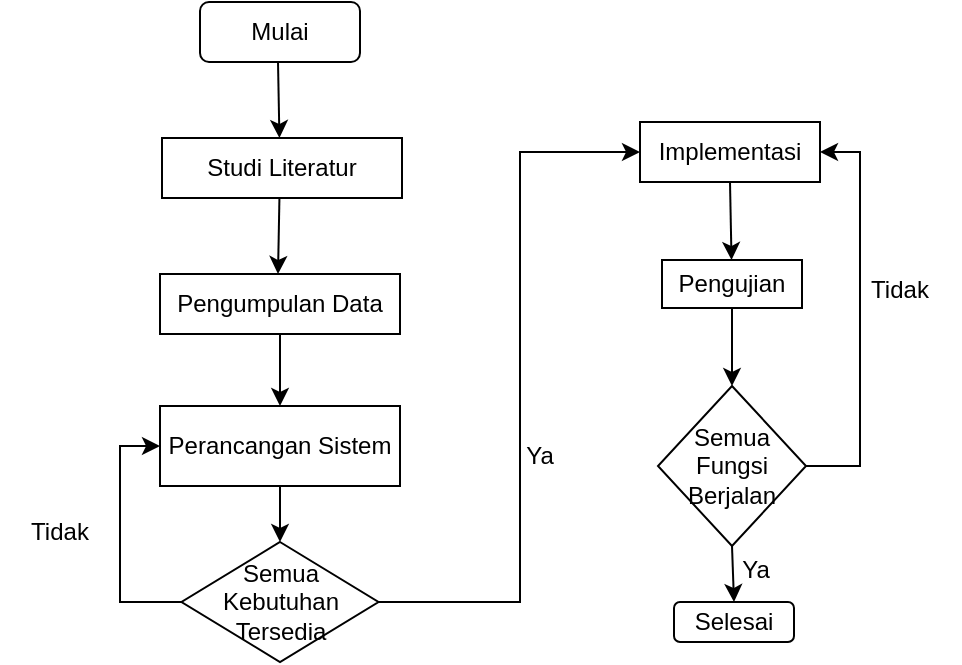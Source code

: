 <mxfile version="16.1.2" type="github"><diagram id="sq28ilu_GafxOwzlNKqe" name="Page-1"><mxGraphModel dx="978" dy="525" grid="1" gridSize="10" guides="1" tooltips="1" connect="1" arrows="1" fold="1" page="1" pageScale="1" pageWidth="850" pageHeight="1100" math="0" shadow="0"><root><mxCell id="0"/><mxCell id="1" parent="0"/><mxCell id="qBNTeJsU5992PK13ZZQl-1" value="Mulai" style="rounded=1;whiteSpace=wrap;html=1;" parent="1" vertex="1"><mxGeometry x="360" y="50" width="80" height="30" as="geometry"/></mxCell><mxCell id="qBNTeJsU5992PK13ZZQl-2" value="&lt;div&gt;Studi Literatur&lt;/div&gt;" style="rounded=0;whiteSpace=wrap;html=1;" parent="1" vertex="1"><mxGeometry x="341" y="118" width="120" height="30" as="geometry"/></mxCell><mxCell id="qBNTeJsU5992PK13ZZQl-3" value="&lt;div&gt;Pengumpulan Data&lt;/div&gt;" style="rounded=0;whiteSpace=wrap;html=1;" parent="1" vertex="1"><mxGeometry x="340" y="186" width="120" height="30" as="geometry"/></mxCell><mxCell id="qBNTeJsU5992PK13ZZQl-4" value="&lt;div&gt;Perancangan Sistem&lt;/div&gt;" style="rounded=0;whiteSpace=wrap;html=1;" parent="1" vertex="1"><mxGeometry x="340" y="252" width="120" height="40" as="geometry"/></mxCell><mxCell id="qBNTeJsU5992PK13ZZQl-5" value="&lt;font style=&quot;font-size: 12px&quot;&gt;Semua Kebutuhan Tersedia&lt;/font&gt;" style="rhombus;whiteSpace=wrap;html=1;" parent="1" vertex="1"><mxGeometry x="350.75" y="320" width="98.5" height="60" as="geometry"/></mxCell><mxCell id="qBNTeJsU5992PK13ZZQl-6" value="&lt;div&gt;Implementasi&lt;/div&gt;" style="rounded=0;whiteSpace=wrap;html=1;fontSize=12;" parent="1" vertex="1"><mxGeometry x="580" y="110" width="90" height="30" as="geometry"/></mxCell><mxCell id="qBNTeJsU5992PK13ZZQl-7" value="&lt;div&gt;Pengujian&lt;/div&gt;" style="rounded=0;whiteSpace=wrap;html=1;fontSize=12;" parent="1" vertex="1"><mxGeometry x="591" y="179" width="70" height="24" as="geometry"/></mxCell><mxCell id="qBNTeJsU5992PK13ZZQl-8" value="&lt;div&gt;Semua Fungsi Berjalan&lt;/div&gt;" style="rhombus;whiteSpace=wrap;html=1;fontSize=12;" parent="1" vertex="1"><mxGeometry x="589" y="242" width="74" height="80" as="geometry"/></mxCell><mxCell id="qBNTeJsU5992PK13ZZQl-9" value="Selesai" style="rounded=1;whiteSpace=wrap;html=1;fontSize=12;" parent="1" vertex="1"><mxGeometry x="597" y="350" width="60" height="20" as="geometry"/></mxCell><mxCell id="qBNTeJsU5992PK13ZZQl-10" value="" style="endArrow=classic;html=1;rounded=0;fontSize=12;exitX=0.5;exitY=1;exitDx=0;exitDy=0;" parent="1" edge="1"><mxGeometry width="50" height="50" relative="1" as="geometry"><mxPoint x="399" y="80" as="sourcePoint"/><mxPoint x="399.717" y="118" as="targetPoint"/></mxGeometry></mxCell><mxCell id="qBNTeJsU5992PK13ZZQl-11" value="" style="endArrow=classic;html=1;rounded=0;fontSize=12;entryX=0.5;entryY=0;entryDx=0;entryDy=0;" parent="1" edge="1"><mxGeometry width="50" height="50" relative="1" as="geometry"><mxPoint x="399.717" y="148" as="sourcePoint"/><mxPoint x="399" y="186" as="targetPoint"/></mxGeometry></mxCell><mxCell id="qBNTeJsU5992PK13ZZQl-12" value="" style="endArrow=classic;html=1;rounded=0;fontSize=12;exitX=0.5;exitY=1;exitDx=0;exitDy=0;" parent="1" source="qBNTeJsU5992PK13ZZQl-3" target="qBNTeJsU5992PK13ZZQl-4" edge="1"><mxGeometry width="50" height="50" relative="1" as="geometry"><mxPoint x="380" y="250" as="sourcePoint"/><mxPoint x="430" y="200" as="targetPoint"/></mxGeometry></mxCell><mxCell id="qBNTeJsU5992PK13ZZQl-13" value="" style="endArrow=classic;html=1;rounded=0;fontSize=12;entryX=0.5;entryY=0;entryDx=0;entryDy=0;exitX=0.5;exitY=1;exitDx=0;exitDy=0;" parent="1" source="qBNTeJsU5992PK13ZZQl-4" target="qBNTeJsU5992PK13ZZQl-5" edge="1"><mxGeometry width="50" height="50" relative="1" as="geometry"><mxPoint x="390" y="340" as="sourcePoint"/><mxPoint x="440" y="290" as="targetPoint"/></mxGeometry></mxCell><mxCell id="qBNTeJsU5992PK13ZZQl-14" value="" style="endArrow=classic;html=1;rounded=0;fontSize=12;exitX=0;exitY=0.5;exitDx=0;exitDy=0;entryX=0;entryY=0.5;entryDx=0;entryDy=0;" parent="1" source="qBNTeJsU5992PK13ZZQl-5" target="qBNTeJsU5992PK13ZZQl-4" edge="1"><mxGeometry width="50" height="50" relative="1" as="geometry"><mxPoint x="350" y="390" as="sourcePoint"/><mxPoint x="400" y="340" as="targetPoint"/><Array as="points"><mxPoint x="320" y="350"/><mxPoint x="320" y="272"/></Array></mxGeometry></mxCell><mxCell id="qBNTeJsU5992PK13ZZQl-15" value="&lt;div&gt;Tidak&lt;/div&gt;" style="text;html=1;strokeColor=none;fillColor=none;align=center;verticalAlign=middle;whiteSpace=wrap;rounded=0;fontSize=12;" parent="1" vertex="1"><mxGeometry x="260" y="300" width="60" height="30" as="geometry"/></mxCell><mxCell id="qBNTeJsU5992PK13ZZQl-16" value="" style="endArrow=classic;html=1;rounded=0;fontSize=12;exitX=1;exitY=0.5;exitDx=0;exitDy=0;entryX=0;entryY=0.5;entryDx=0;entryDy=0;" parent="1" source="qBNTeJsU5992PK13ZZQl-5" target="qBNTeJsU5992PK13ZZQl-6" edge="1"><mxGeometry width="50" height="50" relative="1" as="geometry"><mxPoint x="450" y="380" as="sourcePoint"/><mxPoint x="520" y="270" as="targetPoint"/><Array as="points"><mxPoint x="520" y="350"/><mxPoint x="520" y="125"/></Array></mxGeometry></mxCell><mxCell id="qBNTeJsU5992PK13ZZQl-20" value="&lt;div&gt;Ya&lt;/div&gt;" style="text;html=1;strokeColor=none;fillColor=none;align=center;verticalAlign=middle;whiteSpace=wrap;rounded=0;fontSize=12;" parent="1" vertex="1"><mxGeometry x="500" y="262" width="60" height="30" as="geometry"/></mxCell><mxCell id="qBNTeJsU5992PK13ZZQl-21" value="" style="endArrow=classic;html=1;rounded=0;fontSize=12;exitX=0.5;exitY=1;exitDx=0;exitDy=0;" parent="1" source="qBNTeJsU5992PK13ZZQl-6" target="qBNTeJsU5992PK13ZZQl-7" edge="1"><mxGeometry width="50" height="50" relative="1" as="geometry"><mxPoint x="620" y="190" as="sourcePoint"/><mxPoint x="670" y="140" as="targetPoint"/></mxGeometry></mxCell><mxCell id="qBNTeJsU5992PK13ZZQl-22" value="" style="endArrow=classic;html=1;rounded=0;fontSize=12;exitX=0.5;exitY=1;exitDx=0;exitDy=0;entryX=0.5;entryY=0;entryDx=0;entryDy=0;" parent="1" source="qBNTeJsU5992PK13ZZQl-7" target="qBNTeJsU5992PK13ZZQl-8" edge="1"><mxGeometry width="50" height="50" relative="1" as="geometry"><mxPoint x="570" y="270" as="sourcePoint"/><mxPoint x="620" y="220" as="targetPoint"/></mxGeometry></mxCell><mxCell id="qBNTeJsU5992PK13ZZQl-23" value="" style="endArrow=classic;html=1;rounded=0;fontSize=12;exitX=0.5;exitY=1;exitDx=0;exitDy=0;entryX=0.5;entryY=0;entryDx=0;entryDy=0;" parent="1" source="qBNTeJsU5992PK13ZZQl-8" target="qBNTeJsU5992PK13ZZQl-9" edge="1"><mxGeometry width="50" height="50" relative="1" as="geometry"><mxPoint x="620" y="360" as="sourcePoint"/><mxPoint x="670" y="310" as="targetPoint"/></mxGeometry></mxCell><mxCell id="qBNTeJsU5992PK13ZZQl-24" value="" style="endArrow=classic;html=1;rounded=0;fontSize=12;exitX=1;exitY=0.5;exitDx=0;exitDy=0;entryX=1;entryY=0.5;entryDx=0;entryDy=0;" parent="1" source="qBNTeJsU5992PK13ZZQl-8" target="qBNTeJsU5992PK13ZZQl-6" edge="1"><mxGeometry width="50" height="50" relative="1" as="geometry"><mxPoint x="670" y="310" as="sourcePoint"/><mxPoint x="720" y="260" as="targetPoint"/><Array as="points"><mxPoint x="690" y="282"/><mxPoint x="690" y="125"/></Array></mxGeometry></mxCell><mxCell id="qBNTeJsU5992PK13ZZQl-25" value="&lt;div&gt;Ya&lt;/div&gt;" style="text;html=1;strokeColor=none;fillColor=none;align=center;verticalAlign=middle;whiteSpace=wrap;rounded=0;fontSize=12;" parent="1" vertex="1"><mxGeometry x="608" y="319" width="60" height="30" as="geometry"/></mxCell><mxCell id="qBNTeJsU5992PK13ZZQl-26" value="&lt;div&gt;Tidak&lt;/div&gt;" style="text;html=1;strokeColor=none;fillColor=none;align=center;verticalAlign=middle;whiteSpace=wrap;rounded=0;fontSize=12;" parent="1" vertex="1"><mxGeometry x="680" y="179" width="60" height="30" as="geometry"/></mxCell></root></mxGraphModel></diagram></mxfile>